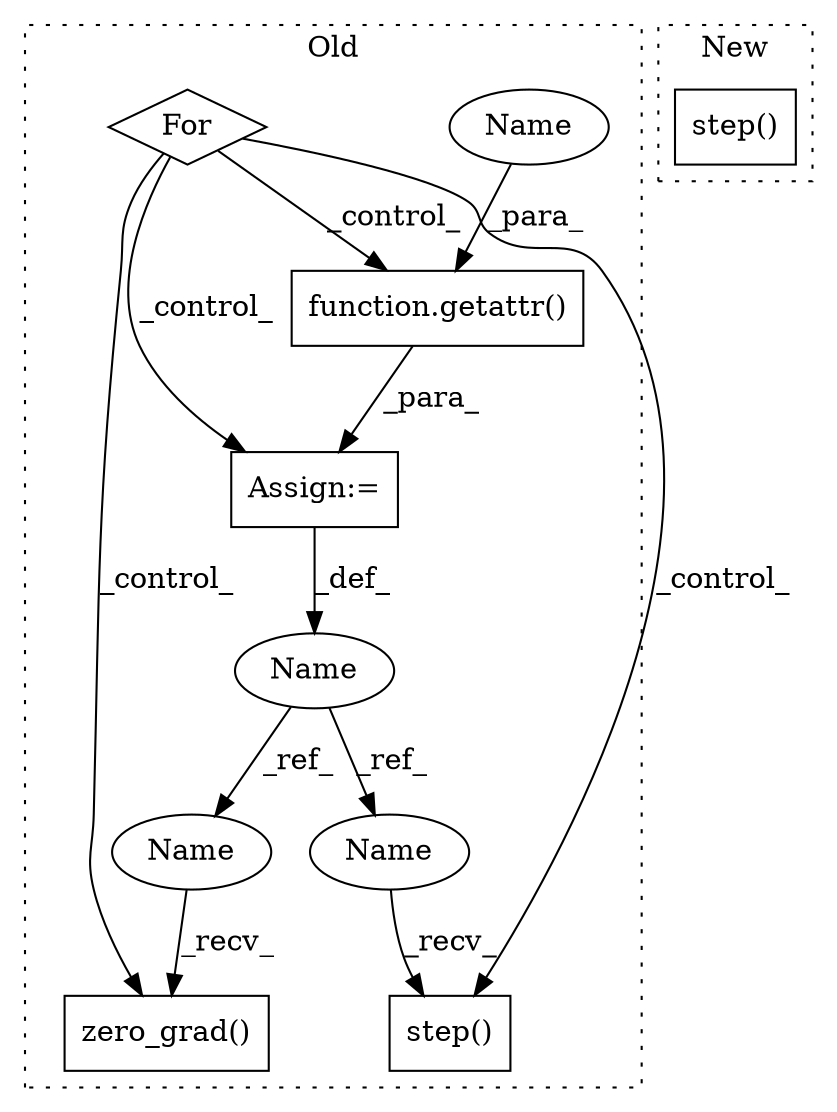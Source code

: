 digraph G {
subgraph cluster0 {
1 [label="function.getattr()" a="75" s="801,829" l="8,1" shape="box"];
3 [label="step()" a="75" s="1052" l="16" shape="box"];
4 [label="Assign:=" a="68" s="798" l="3" shape="box"];
5 [label="For" a="107" s="738,775" l="4,14" shape="diamond"];
6 [label="Name" a="87" s="789" l="9" shape="ellipse"];
7 [label="zero_grad()" a="75" s="1081" l="21" shape="box"];
8 [label="Name" a="87" s="815" l="14" shape="ellipse"];
9 [label="Name" a="87" s="1081" l="9" shape="ellipse"];
10 [label="Name" a="87" s="1052" l="9" shape="ellipse"];
label = "Old";
style="dotted";
}
subgraph cluster1 {
2 [label="step()" a="75" s="995" l="27" shape="box"];
label = "New";
style="dotted";
}
1 -> 4 [label="_para_"];
4 -> 6 [label="_def_"];
5 -> 4 [label="_control_"];
5 -> 3 [label="_control_"];
5 -> 1 [label="_control_"];
5 -> 7 [label="_control_"];
6 -> 10 [label="_ref_"];
6 -> 9 [label="_ref_"];
8 -> 1 [label="_para_"];
9 -> 7 [label="_recv_"];
10 -> 3 [label="_recv_"];
}